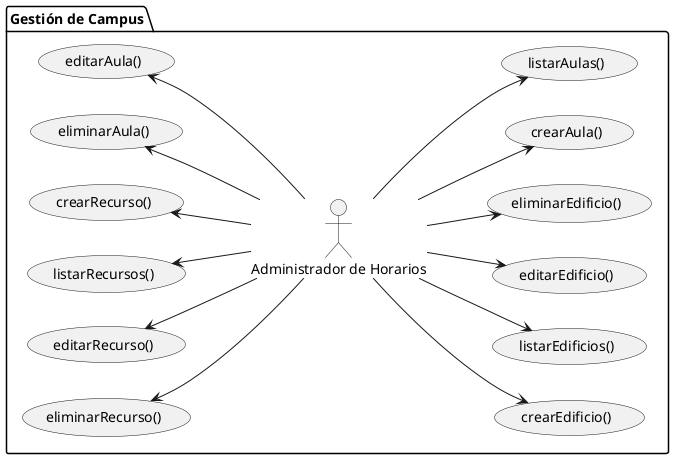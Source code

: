 @startuml

left to right direction


package "Gestión de Campus" {
actor "Administrador de Horarios" as admin
    usecase crearEdificio as "crearEdificio()"
    usecase listarEdificios as "listarEdificios()"
    usecase editarEdificio as "editarEdificio()"
    usecase eliminarEdificio as "eliminarEdificio()"
    usecase crearAula as "crearAula()"
    usecase listarAulas as "listarAulas()"
    usecase editarAula as "editarAula()"
    usecase eliminarAula as "eliminarAula()"
    usecase crearRecurso as "crearRecurso()"
    usecase listarRecursos as "listarRecursos()"
    usecase editarRecurso as "editarRecurso()"
    usecase eliminarRecurso as "eliminarRecurso()"
}

admin --> (crearEdificio)
admin --> (listarEdificios)
admin --> (editarEdificio)
admin --> (eliminarEdificio)
admin --> (crearAula)
admin --> (listarAulas)
(editarAula) <-- admin
(eliminarAula) <-- admin
(crearRecurso) <-- admin
(listarRecursos) <-- admin
(editarRecurso) <-- admin
(eliminarRecurso) <-- admin

@enduml